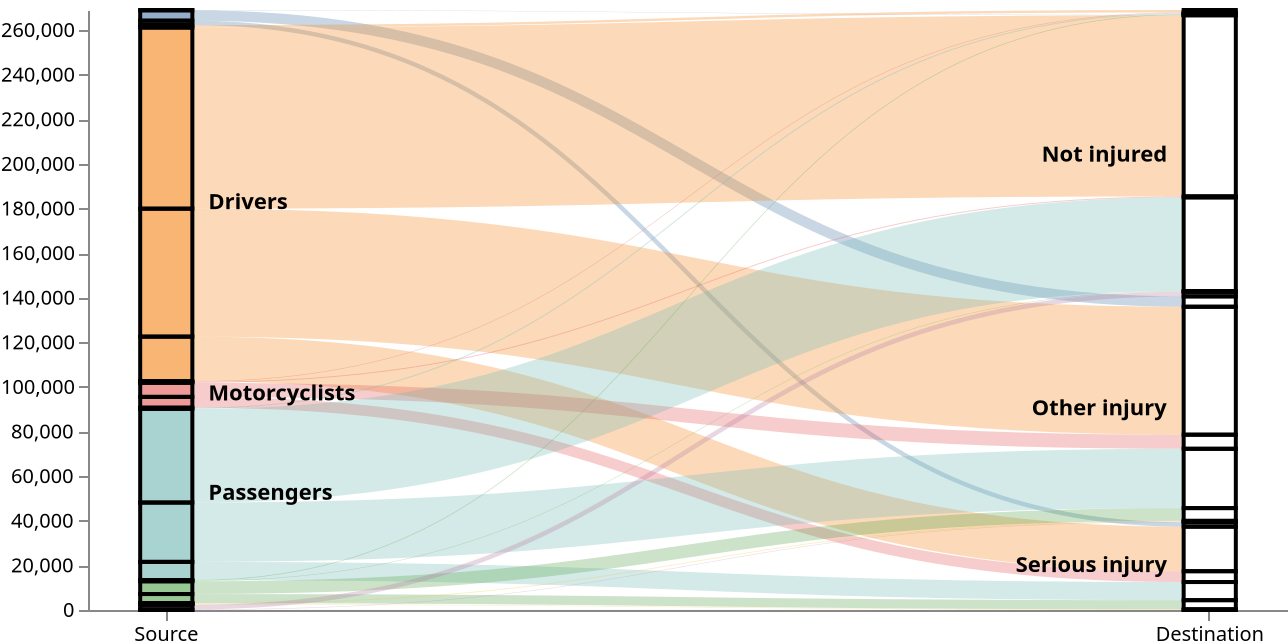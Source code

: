 {
    "$schema": "https://vega.github.io/schema/vega/v5.2.json",
    "height": 300,
    "width": 600,
    "data": [
      {
        "name": "rawData",
        "values": [
          {
            "key": {"stk1": "Bicyclists", "stk2": "Not injured"},
            "doc_count": 139
          },
          {
            "key": {"stk1": "Bicyclists", "stk2": "Other injury"},
            "doc_count": 4654
          },
          {
            "key": {"stk1": "Bicyclists", "stk2": "Serious injury"},
            "doc_count": 1990
          },
          {"key": {"stk1": "Drivers", "stk2": "Fatality"}, "doc_count": 1086},
          {"key": {"stk1": "Drivers", "stk2": "Not injured"}, "doc_count": 81205},
          {
            "key": {"stk1": "Drivers", "stk2": "Other injury"},
            "doc_count": 57368
          },
          {
            "key": {"stk1": "Drivers", "stk2": "Serious injury"},
            "doc_count": 19977
          },
          {
            "key": {"stk1": "Motorcyclists", "stk2": "Fatality"},
            "doc_count": 284
          },
          {
            "key": {"stk1": "Motorcyclists", "stk2": "Not injured"},
            "doc_count": 433
          },
          {
            "key": {"stk1": "Motorcyclists", "stk2": "Other injury"},
            "doc_count": 6312
          },
          {
            "key": {"stk1": "Motorcyclists", "stk2": "Serious injury"},
            "doc_count": 4853
          },
          {"key": {"stk1": "Passengers", "stk2": "Fatality"}, "doc_count": 508},
          {
            "key": {"stk1": "Passengers", "stk2": "Not injured"},
            "doc_count": 42013
          },
          {
            "key": {"stk1": "Passengers", "stk2": "Other injury"},
            "doc_count": 26598
          },
          {
            "key": {"stk1": "Passengers", "stk2": "Serious injury"},
            "doc_count": 8136
          },
          {"key": {"stk1": "Pedestrians", "stk2": "Fatality"}, "doc_count": 337},
          {
            "key": {"stk1": "Pedestrians", "stk2": "Not injured"},
            "doc_count": 232
          },
          {
            "key": {"stk1": "Pedestrians", "stk2": "Other injury"},
            "doc_count": 5717
          },
          {
            "key": {"stk1": "Pedestrians", "stk2": "Serious injury"},
            "doc_count": 4095
          },
          {
            "key": {"stk1": "Pillion Passengers", "stk2": "Fatality"},
            "doc_count": 6
          },
          {
            "key": {"stk1": "Pillion Passengers", "stk2": "Not injured"},
            "doc_count": 76
          },
          {
            "key": {"stk1": "Pillion Passengers", "stk2": "Other injury"},
            "doc_count": 380
          },
          {
            "key": {"stk1": "Pillion Passengers", "stk2": "Serious injury"},
            "doc_count": 257
          },
          {"key": {"stk1": "Unknown", "stk2": "Not injured"}, "doc_count": 2064},
          {"key": {"stk1": "Unknown", "stk2": "Other injury"}, "doc_count": 226},
          {"key": {"stk1": "Unknown", "stk2": "Serious injury"}, "doc_count": 53}
        ],
        "transform": [
          {"type": "formula", "expr": "datum.key.stk1", "as": "stk1"},
          {"type": "formula", "expr": "datum.key.stk2", "as": "stk2"},
          {"type": "formula", "expr": "datum.doc_count", "as": "size"}
        ]
      },
      {
        "name": "nodes",
        "source": "rawData",
        "transform": [
          {"type": "formula", "expr": "datum.stk1+datum.stk2", "as": "key"},
          {"type": "fold", "fields": ["stk1", "stk2"], "as": ["stack", "grpId"]},
          {
            "type": "formula",
            "expr": "datum.stack == 'stk1' ? datum.stk1+' '+datum.stk2 : datum.stk2+' '+datum.stk1",
            "as": "sortField"
          },
          {
            "type": "stack",
            "groupby": ["stack"],
            "sort": {"field": "sortField", "order": "descending"},
            "field": "size"
          },
          {"type": "formula", "expr": "(datum.y0+datum.y1)/2", "as": "yc"}
        ]
      },
      {
        "name": "groups",
        "source": "nodes",
        "transform": [
          {
            "type": "aggregate",
            "groupby": ["stack", "grpId"],
            "fields": ["size"],
            "ops": ["sum"],
            "as": ["total"]
          },
          {
            "type": "stack",
            "groupby": ["stack"],
            "sort": {"field": "grpId", "order": "descending"},
            "field": "total"
          },
          {"type": "formula", "expr": "scale('y', datum.y0)", "as": "scaledY0"},
          {"type": "formula", "expr": "scale('y', datum.y1)", "as": "scaledY1"},
          {
            "type": "formula",
            "expr": "datum.stack == 'stk1'",
            "as": "rightLabel"
          },
          {
            "type": "formula",
            "expr": "datum.total/domain('y')[1]",
            "as": "percentage"
          }
        ]
      },
      {
        "name": "destinationNodes",
        "source": "nodes",
        "transform": [{"type": "filter", "expr": "datum.stack == 'stk2'"}]
      },
      {
        "name": "edges",
        "source": "nodes",
        "transform": [
          {"type": "filter", "expr": "datum.stack == 'stk1'"},
          {
            "type": "lookup",
            "from": "destinationNodes",
            "key": "key",
            "fields": ["key"],
            "as": ["target"]
          },
          {
            "type": "linkpath",
            "orient": "horizontal",
            "shape": "diagonal",
            "sourceY": {"expr": "scale('y', datum.yc)"},
            "sourceX": {"expr": "scale('x', 'stk1') + bandwidth('x')"},
            "targetY": {"expr": "scale('y', datum.target.yc)"},
            "targetX": {"expr": "scale('x', 'stk2')"}
          },
          {
            "type": "formula",
            "expr": "range('y')[0]-scale('y', datum.size)",
            "as": "strokeWidth"
          },
          {
            "type": "formula",
            "expr": "datum.size/domain('y')[1]",
            "as": "percentage"
          }
        ]
      }
    ],
    "scales": [
      {
        "name": "x",
        "type": "band",
        "range": "width",
        "domain": ["stk1", "stk2"],
        "paddingOuter": 0.05,
        "paddingInner": 0.95
      },
      {
        "name": "y",
        "type": "linear",
        "range": "height",
        "domain": {"data": "nodes", "field": "y1"}
      },
      {
        "name": "color",
        "type": "ordinal",
        "range": "category",
        "domain": {"data": "rawData", "field": "stk1"}
      },
      {
        "name": "stackNames",
        "type": "ordinal",
        "range": ["Source", "Destination"],
        "domain": ["stk1", "stk2"]
      }
    ],
    "axes": [
      {
        "orient": "bottom",
        "scale": "x",
        "encode": {
          "labels": {
            "update": {"text": {"scale": "stackNames", "field": "value"}}
          }
        }
      },
      {"orient": "left", "scale": "y"}
    ],
    "marks": [
      {
        "type": "path",
        "name": "edgeMark",
        "from": {"data": "edges"},
        "clip": true,
        "encode": {
          "update": {
            "stroke": [{"scale": "color", "field": "stk1"}],
            "strokeWidth": {"field": "strokeWidth"},
            "path": {"field": "path"},
            "strokeOpacity": {
              "signal": "(groupHover.stk1 == datum.stk1 || groupHover.stk2 == datum.stk2) ? 0.9 : 0.3"
            },
            "zindex": {
              "signal": "(groupHover.stk1 == datum.stk1 || groupHover.stk2 == datum.stk2) ? 1 : 0"
            },
            "tooltip": {
              "signal": "datum.stk1 + ' → ' + datum.stk2 + '    ' + format(datum.size, ',.0f') + '   (' + format(datum.percentage, '.1%') + ')'"
            }
          },
          "hover": {"strokeOpacity": {"value": 1}}
        }
      },
      {
        "type": "rect",
        "name": "groupMark",
        "from": {"data": "groups"},
        "encode": {
          "enter": {
            "fill": {"scale": "color", "field": "grpId"},
            "width": {"scale": "x", "band": 1}
          },
          "update": {
            "x": {"scale": "x", "field": "stack"},
            "y": {"field": "scaledY0"},
            "y2": {"field": "scaledY1"},
            "fillOpacity": {"value": 0.6},
            "tooltip": {
              "signal": "datum.grpId + '   ' + format(datum.total, ',.0f') + '   (' + format(datum.percentage, '.1%') + ')'"
            }
          },
          "hover": {"fillOpacity": {"value": 1}}
        }
      },
      {
        "type": "text",
        "from": {"data": "groups"},
        "interactive": false,
        "encode": {
          "update": {
            "x": {
              "signal": "scale('x', datum.stack) + (datum.rightLabel ? bandwidth('x') + 8 : -8)"
            },
            "yc": {"signal": "(datum.scaledY0 + datum.scaledY1)/2"},
            "align": {"signal": "datum.rightLabel ? 'left' : 'right'"},
            "baseline": {"value": "middle"},
            "fontWeight": {"value": "bold"},
            "text": {
              "signal": "abs(datum.scaledY0-datum.scaledY1) > 13 ? datum.grpId : ''"
            }
          }
        }
      },
      {
        "type": "rect",
        "from": {"data": "nodes"},
        "encode": {
          "enter": {
            "stroke": {"value": "#000"},
            "strokeWidth": {"value": 2},
            "width": {"scale": "x", "band": 1},
            "x": {"scale": "x", "field": "stack"},
            "y": {"field": "y0", "scale": "y"},
            "y2": {"field": "y1", "scale": "y"}
          }
        }
      }
    ],
    "signals": [
      {
        "name": "groupHover",
        "value": {},
        "on": [
          {
            "events": "@groupMark:mouseover",
            "update": "{stk1:datum.stack=='stk1' && datum.grpId, stk2:datum.stack=='stk2' && datum.grpId}"
          },
          {"events": "mouseout", "update": "{}"}
        ]
      }
    ]
  }